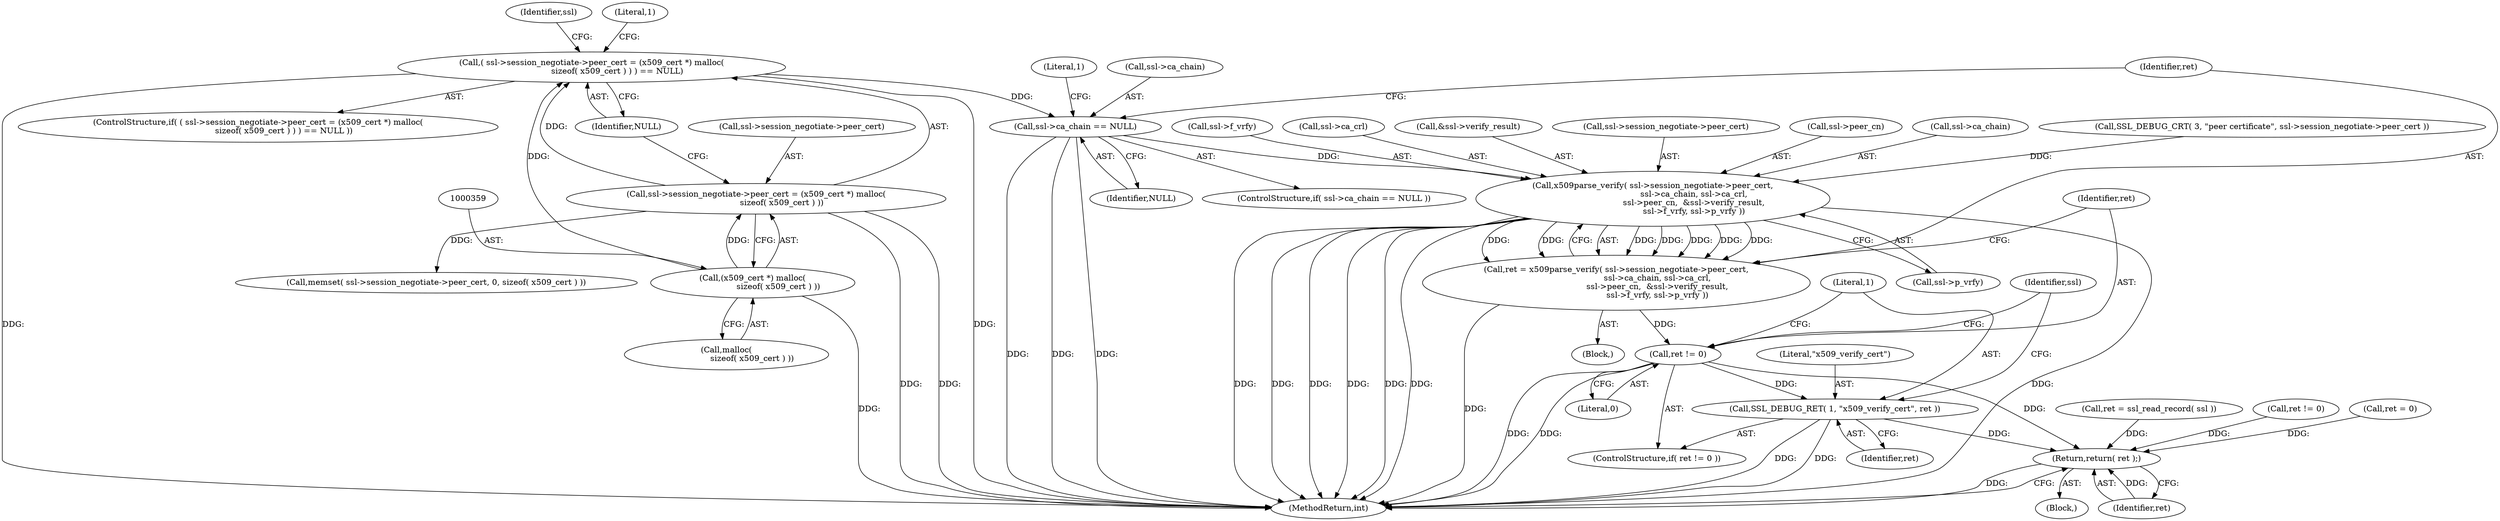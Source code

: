 digraph "0_polarssl_1922a4e6aade7b1d685af19d4d9339ddb5c02859@pointer" {
"1000494" [label="(Call,ssl->ca_chain == NULL)"];
"1000351" [label="(Call,( ssl->session_negotiate->peer_cert = (x509_cert *) malloc(\n                    sizeof( x509_cert ) ) ) == NULL)"];
"1000352" [label="(Call,ssl->session_negotiate->peer_cert = (x509_cert *) malloc(\n                    sizeof( x509_cert ) ))"];
"1000358" [label="(Call,(x509_cert *) malloc(\n                    sizeof( x509_cert ) ))"];
"1000507" [label="(Call,x509parse_verify( ssl->session_negotiate->peer_cert,\n                                ssl->ca_chain, ssl->ca_crl,\n                                ssl->peer_cn,  &ssl->verify_result,\n                                ssl->f_vrfy, ssl->p_vrfy ))"];
"1000505" [label="(Call,ret = x509parse_verify( ssl->session_negotiate->peer_cert,\n                                ssl->ca_chain, ssl->ca_crl,\n                                ssl->peer_cn,  &ssl->verify_result,\n                                ssl->f_vrfy, ssl->p_vrfy ))"];
"1000533" [label="(Call,ret != 0)"];
"1000536" [label="(Call,SSL_DEBUG_RET( 1, \"x509_verify_cert\", ret ))"];
"1000552" [label="(Return,return( ret );)"];
"1000494" [label="(Call,ssl->ca_chain == NULL)"];
"1000519" [label="(Call,ssl->peer_cn)"];
"1000529" [label="(Call,ssl->p_vrfy)"];
"1000507" [label="(Call,x509parse_verify( ssl->session_negotiate->peer_cert,\n                                ssl->ca_chain, ssl->ca_crl,\n                                ssl->peer_cn,  &ssl->verify_result,\n                                ssl->f_vrfy, ssl->p_vrfy ))"];
"1000539" [label="(Identifier,ret)"];
"1000513" [label="(Call,ssl->ca_chain)"];
"1000465" [label="(Call,ret != 0)"];
"1000478" [label="(Call,SSL_DEBUG_CRT( 3, \"peer certificate\", ssl->session_negotiate->peer_cert ))"];
"1000533" [label="(Call,ret != 0)"];
"1000498" [label="(Identifier,NULL)"];
"1000554" [label="(MethodReturn,int)"];
"1000537" [label="(Literal,1)"];
"1000526" [label="(Call,ssl->f_vrfy)"];
"1000506" [label="(Identifier,ret)"];
"1000534" [label="(Identifier,ret)"];
"1000363" [label="(Identifier,NULL)"];
"1000376" [label="(Identifier,ssl)"];
"1000516" [label="(Call,ssl->ca_crl)"];
"1000536" [label="(Call,SSL_DEBUG_RET( 1, \"x509_verify_cert\", ret ))"];
"1000495" [label="(Call,ssl->ca_chain)"];
"1000553" [label="(Identifier,ret)"];
"1000522" [label="(Call,&ssl->verify_result)"];
"1000552" [label="(Return,return( ret );)"];
"1000366" [label="(Literal,1)"];
"1000493" [label="(ControlStructure,if( ssl->ca_chain == NULL ))"];
"1000492" [label="(Block,)"];
"1000505" [label="(Call,ret = x509parse_verify( ssl->session_negotiate->peer_cert,\n                                ssl->ca_chain, ssl->ca_crl,\n                                ssl->peer_cn,  &ssl->verify_result,\n                                ssl->f_vrfy, ssl->p_vrfy ))"];
"1000546" [label="(Call,ret = 0)"];
"1000350" [label="(ControlStructure,if( ( ssl->session_negotiate->peer_cert = (x509_cert *) malloc(\n                    sizeof( x509_cert ) ) ) == NULL ))"];
"1000352" [label="(Call,ssl->session_negotiate->peer_cert = (x509_cert *) malloc(\n                    sizeof( x509_cert ) ))"];
"1000353" [label="(Call,ssl->session_negotiate->peer_cert)"];
"1000532" [label="(ControlStructure,if( ret != 0 ))"];
"1000535" [label="(Literal,0)"];
"1000360" [label="(Call,malloc(\n                    sizeof( x509_cert ) ))"];
"1000358" [label="(Call,(x509_cert *) malloc(\n                    sizeof( x509_cert ) ))"];
"1000501" [label="(Literal,1)"];
"1000538" [label="(Literal,\"x509_verify_cert\")"];
"1000543" [label="(Identifier,ssl)"];
"1000351" [label="(Call,( ssl->session_negotiate->peer_cert = (x509_cert *) malloc(\n                    sizeof( x509_cert ) ) ) == NULL)"];
"1000508" [label="(Call,ssl->session_negotiate->peer_cert)"];
"1000373" [label="(Call,memset( ssl->session_negotiate->peer_cert, 0, sizeof( x509_cert ) ))"];
"1000104" [label="(Block,)"];
"1000140" [label="(Call,ret = ssl_read_record( ssl ))"];
"1000494" -> "1000493"  [label="AST: "];
"1000494" -> "1000498"  [label="CFG: "];
"1000495" -> "1000494"  [label="AST: "];
"1000498" -> "1000494"  [label="AST: "];
"1000501" -> "1000494"  [label="CFG: "];
"1000506" -> "1000494"  [label="CFG: "];
"1000494" -> "1000554"  [label="DDG: "];
"1000494" -> "1000554"  [label="DDG: "];
"1000494" -> "1000554"  [label="DDG: "];
"1000351" -> "1000494"  [label="DDG: "];
"1000494" -> "1000507"  [label="DDG: "];
"1000351" -> "1000350"  [label="AST: "];
"1000351" -> "1000363"  [label="CFG: "];
"1000352" -> "1000351"  [label="AST: "];
"1000363" -> "1000351"  [label="AST: "];
"1000366" -> "1000351"  [label="CFG: "];
"1000376" -> "1000351"  [label="CFG: "];
"1000351" -> "1000554"  [label="DDG: "];
"1000351" -> "1000554"  [label="DDG: "];
"1000352" -> "1000351"  [label="DDG: "];
"1000358" -> "1000351"  [label="DDG: "];
"1000352" -> "1000358"  [label="CFG: "];
"1000353" -> "1000352"  [label="AST: "];
"1000358" -> "1000352"  [label="AST: "];
"1000363" -> "1000352"  [label="CFG: "];
"1000352" -> "1000554"  [label="DDG: "];
"1000352" -> "1000554"  [label="DDG: "];
"1000358" -> "1000352"  [label="DDG: "];
"1000352" -> "1000373"  [label="DDG: "];
"1000358" -> "1000360"  [label="CFG: "];
"1000359" -> "1000358"  [label="AST: "];
"1000360" -> "1000358"  [label="AST: "];
"1000358" -> "1000554"  [label="DDG: "];
"1000507" -> "1000505"  [label="AST: "];
"1000507" -> "1000529"  [label="CFG: "];
"1000508" -> "1000507"  [label="AST: "];
"1000513" -> "1000507"  [label="AST: "];
"1000516" -> "1000507"  [label="AST: "];
"1000519" -> "1000507"  [label="AST: "];
"1000522" -> "1000507"  [label="AST: "];
"1000526" -> "1000507"  [label="AST: "];
"1000529" -> "1000507"  [label="AST: "];
"1000505" -> "1000507"  [label="CFG: "];
"1000507" -> "1000554"  [label="DDG: "];
"1000507" -> "1000554"  [label="DDG: "];
"1000507" -> "1000554"  [label="DDG: "];
"1000507" -> "1000554"  [label="DDG: "];
"1000507" -> "1000554"  [label="DDG: "];
"1000507" -> "1000554"  [label="DDG: "];
"1000507" -> "1000554"  [label="DDG: "];
"1000507" -> "1000505"  [label="DDG: "];
"1000507" -> "1000505"  [label="DDG: "];
"1000507" -> "1000505"  [label="DDG: "];
"1000507" -> "1000505"  [label="DDG: "];
"1000507" -> "1000505"  [label="DDG: "];
"1000507" -> "1000505"  [label="DDG: "];
"1000507" -> "1000505"  [label="DDG: "];
"1000478" -> "1000507"  [label="DDG: "];
"1000505" -> "1000492"  [label="AST: "];
"1000506" -> "1000505"  [label="AST: "];
"1000534" -> "1000505"  [label="CFG: "];
"1000505" -> "1000554"  [label="DDG: "];
"1000505" -> "1000533"  [label="DDG: "];
"1000533" -> "1000532"  [label="AST: "];
"1000533" -> "1000535"  [label="CFG: "];
"1000534" -> "1000533"  [label="AST: "];
"1000535" -> "1000533"  [label="AST: "];
"1000537" -> "1000533"  [label="CFG: "];
"1000543" -> "1000533"  [label="CFG: "];
"1000533" -> "1000554"  [label="DDG: "];
"1000533" -> "1000554"  [label="DDG: "];
"1000533" -> "1000536"  [label="DDG: "];
"1000533" -> "1000552"  [label="DDG: "];
"1000536" -> "1000532"  [label="AST: "];
"1000536" -> "1000539"  [label="CFG: "];
"1000537" -> "1000536"  [label="AST: "];
"1000538" -> "1000536"  [label="AST: "];
"1000539" -> "1000536"  [label="AST: "];
"1000543" -> "1000536"  [label="CFG: "];
"1000536" -> "1000554"  [label="DDG: "];
"1000536" -> "1000554"  [label="DDG: "];
"1000536" -> "1000552"  [label="DDG: "];
"1000552" -> "1000104"  [label="AST: "];
"1000552" -> "1000553"  [label="CFG: "];
"1000553" -> "1000552"  [label="AST: "];
"1000554" -> "1000552"  [label="CFG: "];
"1000552" -> "1000554"  [label="DDG: "];
"1000553" -> "1000552"  [label="DDG: "];
"1000140" -> "1000552"  [label="DDG: "];
"1000546" -> "1000552"  [label="DDG: "];
"1000465" -> "1000552"  [label="DDG: "];
}
